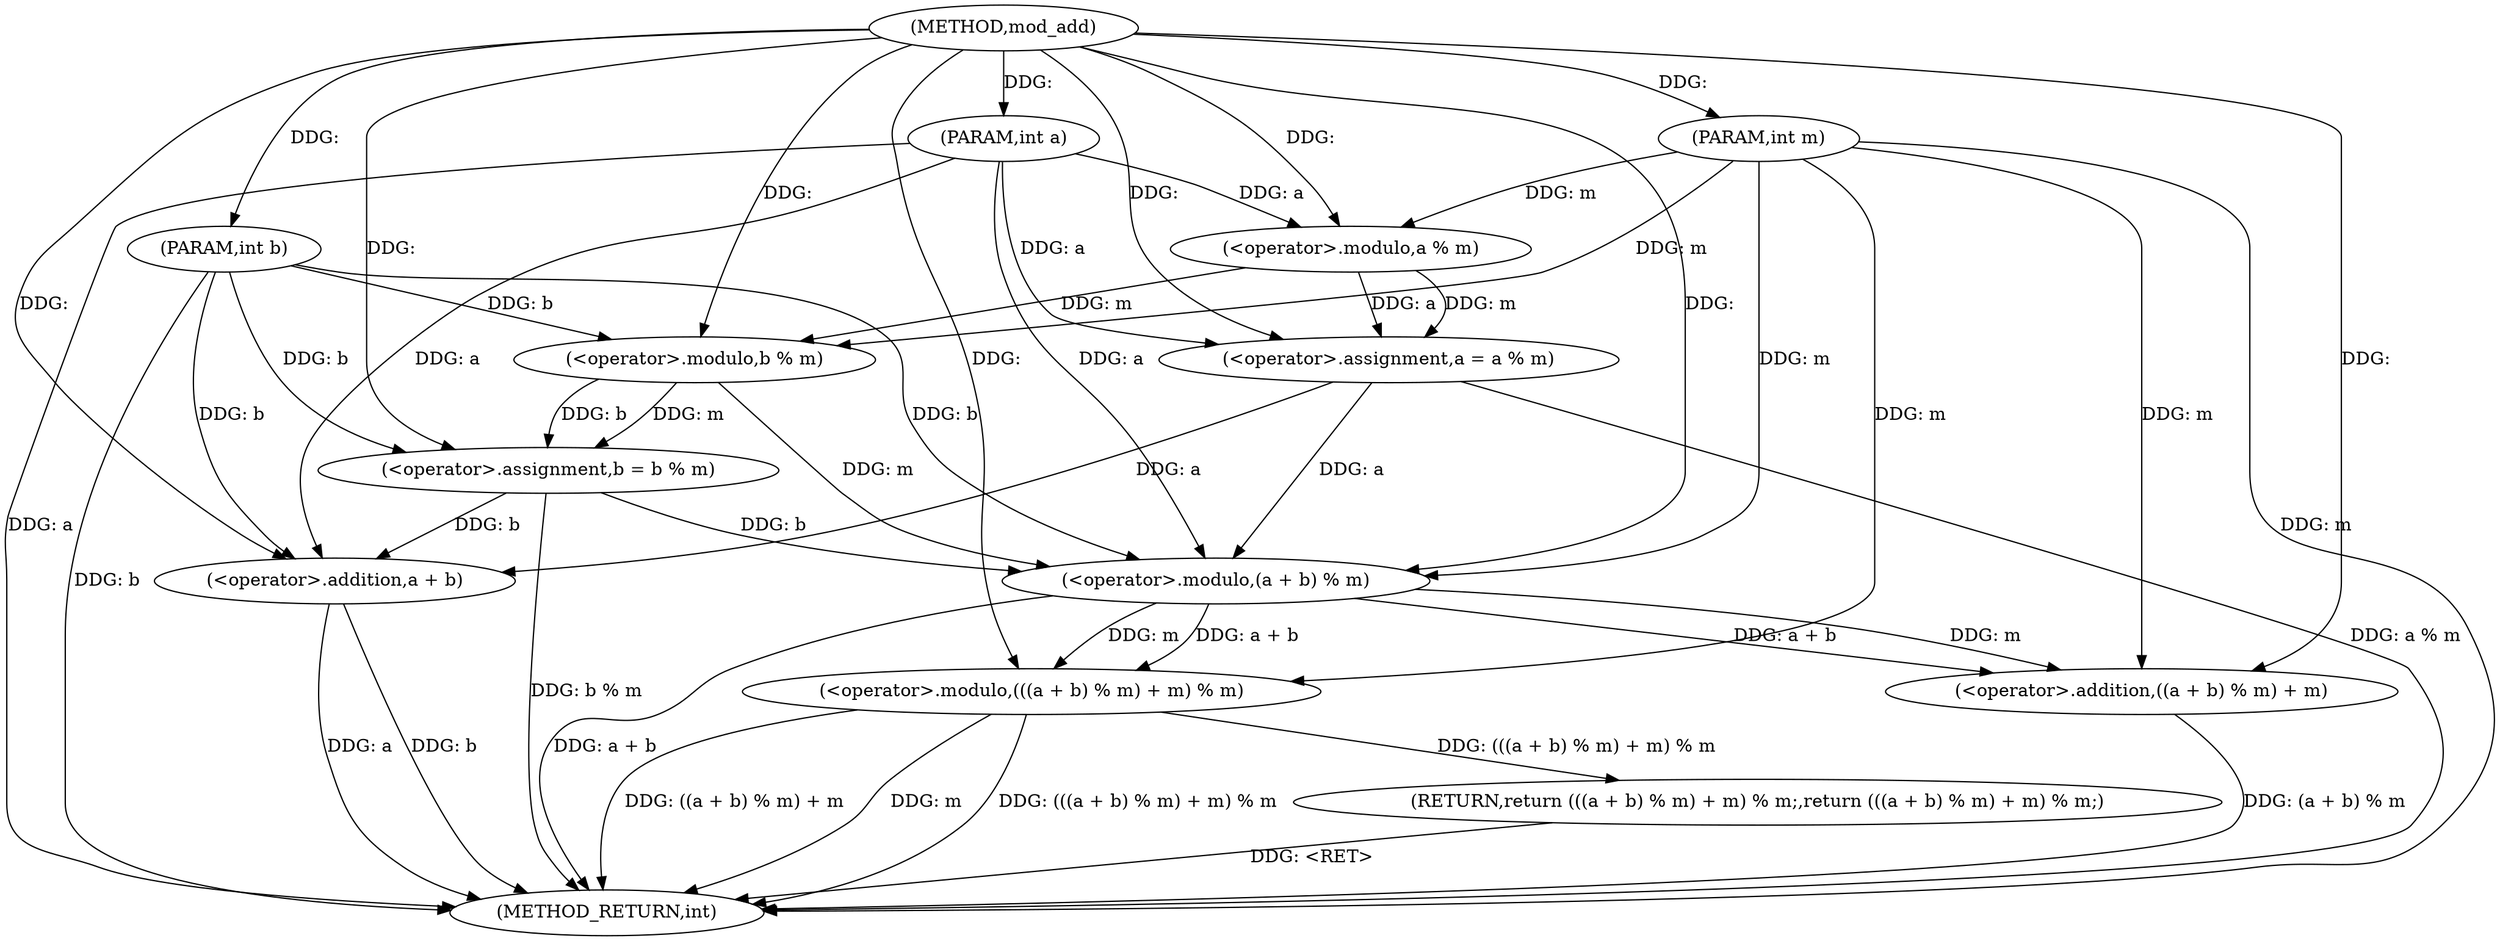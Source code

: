 digraph "mod_add" {  
"1000259" [label = "(METHOD,mod_add)" ]
"1000284" [label = "(METHOD_RETURN,int)" ]
"1000260" [label = "(PARAM,int a)" ]
"1000261" [label = "(PARAM,int b)" ]
"1000262" [label = "(PARAM,int m)" ]
"1000264" [label = "(<operator>.assignment,a = a % m)" ]
"1000269" [label = "(<operator>.assignment,b = b % m)" ]
"1000274" [label = "(RETURN,return (((a + b) % m) + m) % m;,return (((a + b) % m) + m) % m;)" ]
"1000275" [label = "(<operator>.modulo,(((a + b) % m) + m) % m)" ]
"1000266" [label = "(<operator>.modulo,a % m)" ]
"1000271" [label = "(<operator>.modulo,b % m)" ]
"1000276" [label = "(<operator>.addition,((a + b) % m) + m)" ]
"1000277" [label = "(<operator>.modulo,(a + b) % m)" ]
"1000278" [label = "(<operator>.addition,a + b)" ]
  "1000274" -> "1000284"  [ label = "DDG: <RET>"] 
  "1000260" -> "1000284"  [ label = "DDG: a"] 
  "1000261" -> "1000284"  [ label = "DDG: b"] 
  "1000262" -> "1000284"  [ label = "DDG: m"] 
  "1000264" -> "1000284"  [ label = "DDG: a % m"] 
  "1000269" -> "1000284"  [ label = "DDG: b % m"] 
  "1000278" -> "1000284"  [ label = "DDG: a"] 
  "1000278" -> "1000284"  [ label = "DDG: b"] 
  "1000277" -> "1000284"  [ label = "DDG: a + b"] 
  "1000276" -> "1000284"  [ label = "DDG: (a + b) % m"] 
  "1000275" -> "1000284"  [ label = "DDG: ((a + b) % m) + m"] 
  "1000275" -> "1000284"  [ label = "DDG: m"] 
  "1000275" -> "1000284"  [ label = "DDG: (((a + b) % m) + m) % m"] 
  "1000259" -> "1000260"  [ label = "DDG: "] 
  "1000259" -> "1000261"  [ label = "DDG: "] 
  "1000259" -> "1000262"  [ label = "DDG: "] 
  "1000266" -> "1000264"  [ label = "DDG: a"] 
  "1000266" -> "1000264"  [ label = "DDG: m"] 
  "1000271" -> "1000269"  [ label = "DDG: m"] 
  "1000271" -> "1000269"  [ label = "DDG: b"] 
  "1000275" -> "1000274"  [ label = "DDG: (((a + b) % m) + m) % m"] 
  "1000260" -> "1000264"  [ label = "DDG: a"] 
  "1000259" -> "1000264"  [ label = "DDG: "] 
  "1000261" -> "1000269"  [ label = "DDG: b"] 
  "1000259" -> "1000269"  [ label = "DDG: "] 
  "1000260" -> "1000266"  [ label = "DDG: a"] 
  "1000259" -> "1000266"  [ label = "DDG: "] 
  "1000262" -> "1000266"  [ label = "DDG: m"] 
  "1000261" -> "1000271"  [ label = "DDG: b"] 
  "1000259" -> "1000271"  [ label = "DDG: "] 
  "1000266" -> "1000271"  [ label = "DDG: m"] 
  "1000262" -> "1000271"  [ label = "DDG: m"] 
  "1000277" -> "1000275"  [ label = "DDG: m"] 
  "1000262" -> "1000275"  [ label = "DDG: m"] 
  "1000259" -> "1000275"  [ label = "DDG: "] 
  "1000277" -> "1000275"  [ label = "DDG: a + b"] 
  "1000277" -> "1000276"  [ label = "DDG: a + b"] 
  "1000277" -> "1000276"  [ label = "DDG: m"] 
  "1000262" -> "1000276"  [ label = "DDG: m"] 
  "1000259" -> "1000276"  [ label = "DDG: "] 
  "1000264" -> "1000277"  [ label = "DDG: a"] 
  "1000260" -> "1000277"  [ label = "DDG: a"] 
  "1000259" -> "1000277"  [ label = "DDG: "] 
  "1000269" -> "1000277"  [ label = "DDG: b"] 
  "1000261" -> "1000277"  [ label = "DDG: b"] 
  "1000271" -> "1000277"  [ label = "DDG: m"] 
  "1000262" -> "1000277"  [ label = "DDG: m"] 
  "1000264" -> "1000278"  [ label = "DDG: a"] 
  "1000260" -> "1000278"  [ label = "DDG: a"] 
  "1000259" -> "1000278"  [ label = "DDG: "] 
  "1000269" -> "1000278"  [ label = "DDG: b"] 
  "1000261" -> "1000278"  [ label = "DDG: b"] 
}
